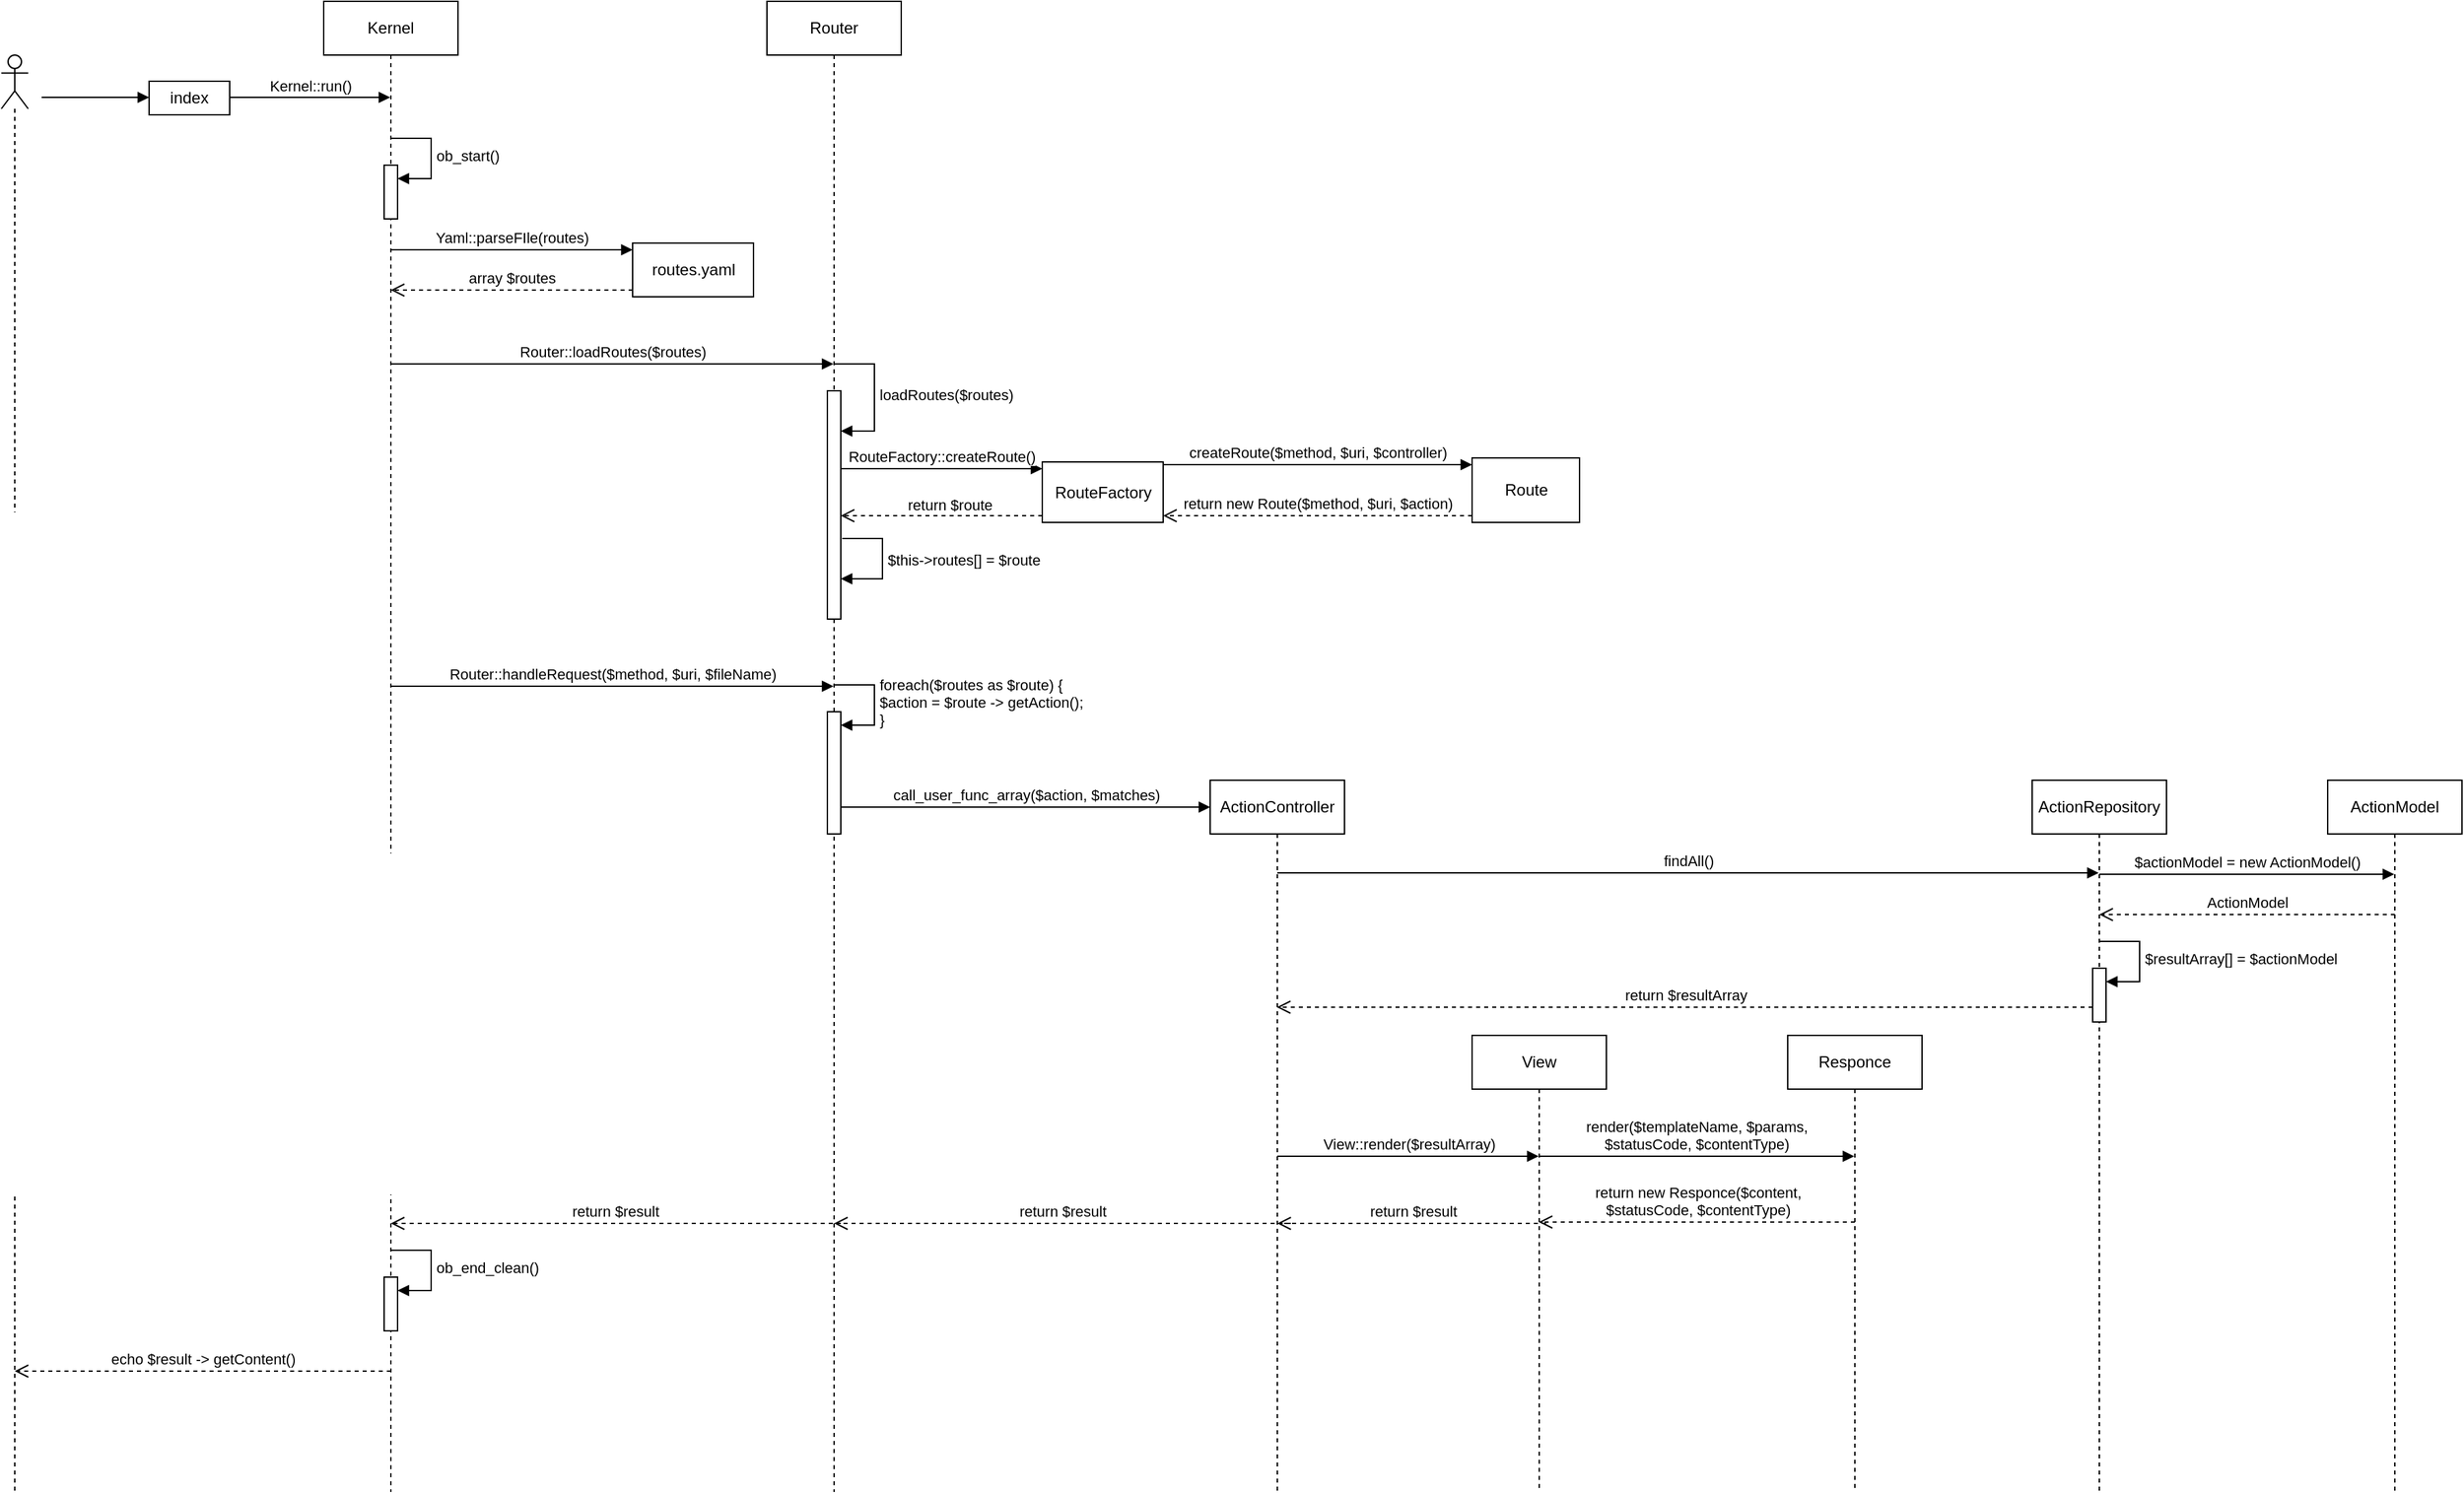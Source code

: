 <mxfile version="24.7.8">
  <diagram name="Page-1" id="3NVvcy9jvpO8AUEnAE6U">
    <mxGraphModel dx="2076" dy="1246" grid="1" gridSize="10" guides="1" tooltips="1" connect="1" arrows="1" fold="1" page="1" pageScale="1" pageWidth="2000" pageHeight="1200" math="0" shadow="0">
      <root>
        <mxCell id="0" />
        <mxCell id="1" parent="0" />
        <mxCell id="9T6iSrNaB1CNx8RP7SIN-10" value="index" style="html=1;whiteSpace=wrap;" vertex="1" parent="1">
          <mxGeometry x="130" y="69.5" width="60" height="25" as="geometry" />
        </mxCell>
        <mxCell id="9T6iSrNaB1CNx8RP7SIN-11" value="" style="html=1;verticalAlign=bottom;endArrow=block;curved=0;rounded=0;" edge="1" parent="1">
          <mxGeometry width="80" relative="1" as="geometry">
            <mxPoint x="50" y="81.5" as="sourcePoint" />
            <mxPoint x="130" y="81.5" as="targetPoint" />
          </mxGeometry>
        </mxCell>
        <mxCell id="9T6iSrNaB1CNx8RP7SIN-12" value="Kernel" style="shape=umlLifeline;perimeter=lifelinePerimeter;whiteSpace=wrap;html=1;container=1;dropTarget=0;collapsible=0;recursiveResize=0;outlineConnect=0;portConstraint=eastwest;newEdgeStyle={&quot;curved&quot;:0,&quot;rounded&quot;:0};" vertex="1" parent="1">
          <mxGeometry x="260" y="10" width="100" height="1110" as="geometry" />
        </mxCell>
        <mxCell id="9T6iSrNaB1CNx8RP7SIN-16" value="ob_start()" style="html=1;align=left;spacingLeft=2;endArrow=block;rounded=0;edgeStyle=orthogonalEdgeStyle;curved=0;rounded=0;" edge="1" target="9T6iSrNaB1CNx8RP7SIN-15" parent="9T6iSrNaB1CNx8RP7SIN-12">
          <mxGeometry relative="1" as="geometry">
            <mxPoint x="50" y="102" as="sourcePoint" />
            <Array as="points">
              <mxPoint x="80" y="102" />
              <mxPoint x="80" y="132" />
            </Array>
          </mxGeometry>
        </mxCell>
        <mxCell id="9T6iSrNaB1CNx8RP7SIN-15" value="" style="html=1;points=[[0,0,0,0,5],[0,1,0,0,-5],[1,0,0,0,5],[1,1,0,0,-5]];perimeter=orthogonalPerimeter;outlineConnect=0;targetShapes=umlLifeline;portConstraint=eastwest;newEdgeStyle={&quot;curved&quot;:0,&quot;rounded&quot;:0};" vertex="1" parent="9T6iSrNaB1CNx8RP7SIN-12">
          <mxGeometry x="45" y="122" width="10" height="40" as="geometry" />
        </mxCell>
        <mxCell id="9T6iSrNaB1CNx8RP7SIN-66" value="" style="html=1;points=[[0,0,0,0,5],[0,1,0,0,-5],[1,0,0,0,5],[1,1,0,0,-5]];perimeter=orthogonalPerimeter;outlineConnect=0;targetShapes=umlLifeline;portConstraint=eastwest;newEdgeStyle={&quot;curved&quot;:0,&quot;rounded&quot;:0};" vertex="1" parent="9T6iSrNaB1CNx8RP7SIN-12">
          <mxGeometry x="45" y="950" width="10" height="40" as="geometry" />
        </mxCell>
        <mxCell id="9T6iSrNaB1CNx8RP7SIN-67" value="ob_end_clean()" style="html=1;align=left;spacingLeft=2;endArrow=block;rounded=0;edgeStyle=orthogonalEdgeStyle;curved=0;rounded=0;" edge="1" target="9T6iSrNaB1CNx8RP7SIN-66" parent="9T6iSrNaB1CNx8RP7SIN-12">
          <mxGeometry relative="1" as="geometry">
            <mxPoint x="50" y="930" as="sourcePoint" />
            <Array as="points">
              <mxPoint x="80" y="960" />
            </Array>
          </mxGeometry>
        </mxCell>
        <mxCell id="9T6iSrNaB1CNx8RP7SIN-13" value="Kernel::run()" style="html=1;verticalAlign=bottom;endArrow=block;curved=0;rounded=0;" edge="1" parent="1" target="9T6iSrNaB1CNx8RP7SIN-12">
          <mxGeometry width="80" relative="1" as="geometry">
            <mxPoint x="190" y="81.5" as="sourcePoint" />
            <mxPoint x="270" y="81.5" as="targetPoint" />
          </mxGeometry>
        </mxCell>
        <mxCell id="9T6iSrNaB1CNx8RP7SIN-17" value="routes.yaml" style="html=1;points=[[0,0,0,0,5],[0,1,0,0,-5],[1,0,0,0,5],[1,1,0,0,-5]];perimeter=orthogonalPerimeter;outlineConnect=0;targetShapes=umlLifeline;portConstraint=eastwest;newEdgeStyle={&quot;curved&quot;:0,&quot;rounded&quot;:0};" vertex="1" parent="1">
          <mxGeometry x="490" y="190" width="90" height="40" as="geometry" />
        </mxCell>
        <mxCell id="9T6iSrNaB1CNx8RP7SIN-18" value="Yaml::parseFIle(routes)" style="html=1;verticalAlign=bottom;endArrow=block;curved=0;rounded=0;entryX=0;entryY=0;entryDx=0;entryDy=5;" edge="1" target="9T6iSrNaB1CNx8RP7SIN-17" parent="1">
          <mxGeometry relative="1" as="geometry">
            <mxPoint x="310" y="195" as="sourcePoint" />
          </mxGeometry>
        </mxCell>
        <mxCell id="9T6iSrNaB1CNx8RP7SIN-19" value="array $routes" style="html=1;verticalAlign=bottom;endArrow=open;dashed=1;endSize=8;curved=0;rounded=0;exitX=0;exitY=1;exitDx=0;exitDy=-5;" edge="1" source="9T6iSrNaB1CNx8RP7SIN-17" parent="1" target="9T6iSrNaB1CNx8RP7SIN-12">
          <mxGeometry relative="1" as="geometry">
            <mxPoint x="310" y="265" as="targetPoint" />
          </mxGeometry>
        </mxCell>
        <mxCell id="9T6iSrNaB1CNx8RP7SIN-20" value="Router" style="shape=umlLifeline;perimeter=lifelinePerimeter;whiteSpace=wrap;html=1;container=1;dropTarget=0;collapsible=0;recursiveResize=0;outlineConnect=0;portConstraint=eastwest;newEdgeStyle={&quot;curved&quot;:0,&quot;rounded&quot;:0};" vertex="1" parent="1">
          <mxGeometry x="590" y="10" width="100" height="1110" as="geometry" />
        </mxCell>
        <mxCell id="9T6iSrNaB1CNx8RP7SIN-38" value="$this-&amp;gt;routes[] = $route" style="html=1;align=left;spacingLeft=2;endArrow=block;rounded=0;edgeStyle=orthogonalEdgeStyle;curved=0;rounded=0;" edge="1" target="9T6iSrNaB1CNx8RP7SIN-35" parent="9T6iSrNaB1CNx8RP7SIN-20">
          <mxGeometry relative="1" as="geometry">
            <mxPoint x="56" y="400" as="sourcePoint" />
            <Array as="points">
              <mxPoint x="86" y="400" />
              <mxPoint x="86" y="430" />
            </Array>
            <mxPoint x="61" y="430" as="targetPoint" />
          </mxGeometry>
        </mxCell>
        <mxCell id="9T6iSrNaB1CNx8RP7SIN-21" value="Router::loadRoutes($routes)" style="html=1;verticalAlign=bottom;endArrow=block;curved=0;rounded=0;" edge="1" parent="1" target="9T6iSrNaB1CNx8RP7SIN-20">
          <mxGeometry width="80" relative="1" as="geometry">
            <mxPoint x="310" y="280" as="sourcePoint" />
            <mxPoint x="390" y="280" as="targetPoint" />
          </mxGeometry>
        </mxCell>
        <mxCell id="9T6iSrNaB1CNx8RP7SIN-28" value="RouteFactory" style="html=1;points=[[0,0,0,0,5],[0,1,0,0,-5],[1,0,0,0,5],[1,1,0,0,-5]];perimeter=orthogonalPerimeter;outlineConnect=0;targetShapes=umlLifeline;portConstraint=eastwest;newEdgeStyle={&quot;curved&quot;:0,&quot;rounded&quot;:0};" vertex="1" parent="1">
          <mxGeometry x="795" y="353" width="90" height="45" as="geometry" />
        </mxCell>
        <mxCell id="9T6iSrNaB1CNx8RP7SIN-29" value="RouteFactory::createRoute()" style="html=1;verticalAlign=bottom;endArrow=block;curved=0;rounded=0;entryX=0;entryY=0;entryDx=0;entryDy=5;" edge="1" target="9T6iSrNaB1CNx8RP7SIN-28" parent="1">
          <mxGeometry relative="1" as="geometry">
            <mxPoint x="645" y="358" as="sourcePoint" />
          </mxGeometry>
        </mxCell>
        <mxCell id="9T6iSrNaB1CNx8RP7SIN-30" value="" style="html=1;verticalAlign=bottom;endArrow=open;dashed=1;endSize=8;curved=0;rounded=0;exitX=0;exitY=1;exitDx=0;exitDy=-5;" edge="1" source="9T6iSrNaB1CNx8RP7SIN-28" parent="1">
          <mxGeometry relative="1" as="geometry">
            <mxPoint x="645" y="393" as="targetPoint" />
          </mxGeometry>
        </mxCell>
        <mxCell id="9T6iSrNaB1CNx8RP7SIN-34" value="return $route" style="edgeLabel;html=1;align=center;verticalAlign=middle;resizable=0;points=[];" vertex="1" connectable="0" parent="9T6iSrNaB1CNx8RP7SIN-30">
          <mxGeometry x="0.489" y="-3" relative="1" as="geometry">
            <mxPoint x="42" y="-5" as="offset" />
          </mxGeometry>
        </mxCell>
        <mxCell id="9T6iSrNaB1CNx8RP7SIN-31" value="Route" style="html=1;points=[[0,0,0,0,5],[0,1,0,0,-5],[1,0,0,0,5],[1,1,0,0,-5]];perimeter=orthogonalPerimeter;outlineConnect=0;targetShapes=umlLifeline;portConstraint=eastwest;newEdgeStyle={&quot;curved&quot;:0,&quot;rounded&quot;:0};" vertex="1" parent="1">
          <mxGeometry x="1115" y="350" width="80" height="48" as="geometry" />
        </mxCell>
        <mxCell id="9T6iSrNaB1CNx8RP7SIN-32" value="createRoute($method, $uri, $controller)" style="html=1;verticalAlign=bottom;endArrow=block;curved=0;rounded=0;" edge="1" target="9T6iSrNaB1CNx8RP7SIN-31" parent="1">
          <mxGeometry relative="1" as="geometry">
            <mxPoint x="885" y="355" as="sourcePoint" />
          </mxGeometry>
        </mxCell>
        <mxCell id="9T6iSrNaB1CNx8RP7SIN-33" value="return new Route($method, $uri, $action)" style="html=1;verticalAlign=bottom;endArrow=open;dashed=1;endSize=8;curved=0;rounded=0;exitX=0;exitY=1;exitDx=0;exitDy=-5;" edge="1" source="9T6iSrNaB1CNx8RP7SIN-31" parent="1" target="9T6iSrNaB1CNx8RP7SIN-28">
          <mxGeometry relative="1" as="geometry">
            <mxPoint x="885" y="425" as="targetPoint" />
          </mxGeometry>
        </mxCell>
        <mxCell id="9T6iSrNaB1CNx8RP7SIN-35" value="" style="html=1;points=[[0,0,0,0,5],[0,1,0,0,-5],[1,0,0,0,5],[1,1,0,0,-5]];perimeter=orthogonalPerimeter;outlineConnect=0;targetShapes=umlLifeline;portConstraint=eastwest;newEdgeStyle={&quot;curved&quot;:0,&quot;rounded&quot;:0};" vertex="1" parent="1">
          <mxGeometry x="635" y="300" width="10" height="170" as="geometry" />
        </mxCell>
        <mxCell id="9T6iSrNaB1CNx8RP7SIN-36" value="loadRoutes($routes)" style="html=1;align=left;spacingLeft=2;endArrow=block;rounded=0;edgeStyle=orthogonalEdgeStyle;curved=0;rounded=0;" edge="1" target="9T6iSrNaB1CNx8RP7SIN-35" parent="1">
          <mxGeometry relative="1" as="geometry">
            <mxPoint x="640" y="280" as="sourcePoint" />
            <Array as="points">
              <mxPoint x="670" y="280" />
              <mxPoint x="670" y="330" />
            </Array>
          </mxGeometry>
        </mxCell>
        <mxCell id="9T6iSrNaB1CNx8RP7SIN-39" value="Router::handleRequest($method, $uri, $fileName)" style="html=1;verticalAlign=bottom;endArrow=block;curved=0;rounded=0;" edge="1" parent="1" target="9T6iSrNaB1CNx8RP7SIN-20">
          <mxGeometry width="80" relative="1" as="geometry">
            <mxPoint x="310" y="520" as="sourcePoint" />
            <mxPoint x="390" y="520" as="targetPoint" />
          </mxGeometry>
        </mxCell>
        <mxCell id="9T6iSrNaB1CNx8RP7SIN-40" value="" style="html=1;points=[[0,0,0,0,5],[0,1,0,0,-5],[1,0,0,0,5],[1,1,0,0,-5]];perimeter=orthogonalPerimeter;outlineConnect=0;targetShapes=umlLifeline;portConstraint=eastwest;newEdgeStyle={&quot;curved&quot;:0,&quot;rounded&quot;:0};" vertex="1" parent="1">
          <mxGeometry x="635" y="539" width="10" height="91" as="geometry" />
        </mxCell>
        <mxCell id="9T6iSrNaB1CNx8RP7SIN-41" value="foreach($routes as $route) {&lt;div&gt;$action = $route -&amp;gt; getAction();&lt;/div&gt;&lt;div&gt;}&lt;/div&gt;" style="html=1;align=left;spacingLeft=2;endArrow=block;rounded=0;edgeStyle=orthogonalEdgeStyle;curved=0;rounded=0;" edge="1" target="9T6iSrNaB1CNx8RP7SIN-40" parent="1">
          <mxGeometry relative="1" as="geometry">
            <mxPoint x="640" y="519" as="sourcePoint" />
            <Array as="points">
              <mxPoint x="670" y="549" />
            </Array>
          </mxGeometry>
        </mxCell>
        <mxCell id="9T6iSrNaB1CNx8RP7SIN-42" value="ActionController" style="shape=umlLifeline;perimeter=lifelinePerimeter;whiteSpace=wrap;html=1;container=1;dropTarget=0;collapsible=0;recursiveResize=0;outlineConnect=0;portConstraint=eastwest;newEdgeStyle={&quot;curved&quot;:0,&quot;rounded&quot;:0};" vertex="1" parent="1">
          <mxGeometry x="920" y="590" width="100" height="530" as="geometry" />
        </mxCell>
        <mxCell id="9T6iSrNaB1CNx8RP7SIN-43" value="call_user_func_array($action, $matches)" style="html=1;verticalAlign=bottom;endArrow=block;curved=0;rounded=0;" edge="1" parent="1">
          <mxGeometry width="80" relative="1" as="geometry">
            <mxPoint x="645" y="610" as="sourcePoint" />
            <mxPoint x="920" y="610" as="targetPoint" />
          </mxGeometry>
        </mxCell>
        <mxCell id="9T6iSrNaB1CNx8RP7SIN-44" value="ActionRepository" style="shape=umlLifeline;perimeter=lifelinePerimeter;whiteSpace=wrap;html=1;container=1;dropTarget=0;collapsible=0;recursiveResize=0;outlineConnect=0;portConstraint=eastwest;newEdgeStyle={&quot;curved&quot;:0,&quot;rounded&quot;:0};" vertex="1" parent="1">
          <mxGeometry x="1532" y="590" width="100" height="530" as="geometry" />
        </mxCell>
        <mxCell id="9T6iSrNaB1CNx8RP7SIN-55" value="" style="html=1;points=[[0,0,0,0,5],[0,1,0,0,-5],[1,0,0,0,5],[1,1,0,0,-5]];perimeter=orthogonalPerimeter;outlineConnect=0;targetShapes=umlLifeline;portConstraint=eastwest;newEdgeStyle={&quot;curved&quot;:0,&quot;rounded&quot;:0};" vertex="1" parent="9T6iSrNaB1CNx8RP7SIN-44">
          <mxGeometry x="45" y="140" width="10" height="40" as="geometry" />
        </mxCell>
        <mxCell id="9T6iSrNaB1CNx8RP7SIN-56" value="$resultArray[] = $actionModel" style="html=1;align=left;spacingLeft=2;endArrow=block;rounded=0;edgeStyle=orthogonalEdgeStyle;curved=0;rounded=0;" edge="1" target="9T6iSrNaB1CNx8RP7SIN-55" parent="9T6iSrNaB1CNx8RP7SIN-44">
          <mxGeometry relative="1" as="geometry">
            <mxPoint x="50" y="120" as="sourcePoint" />
            <Array as="points">
              <mxPoint x="80" y="150" />
            </Array>
          </mxGeometry>
        </mxCell>
        <mxCell id="9T6iSrNaB1CNx8RP7SIN-45" value="findAll()" style="html=1;verticalAlign=bottom;endArrow=block;curved=0;rounded=0;" edge="1" parent="1" target="9T6iSrNaB1CNx8RP7SIN-44">
          <mxGeometry width="80" relative="1" as="geometry">
            <mxPoint x="970" y="659" as="sourcePoint" />
            <mxPoint x="1269.5" y="659" as="targetPoint" />
          </mxGeometry>
        </mxCell>
        <mxCell id="9T6iSrNaB1CNx8RP7SIN-47" value="ActionModel" style="shape=umlLifeline;perimeter=lifelinePerimeter;whiteSpace=wrap;html=1;container=1;dropTarget=0;collapsible=0;recursiveResize=0;outlineConnect=0;portConstraint=eastwest;newEdgeStyle={&quot;curved&quot;:0,&quot;rounded&quot;:0};" vertex="1" parent="1">
          <mxGeometry x="1752" y="590" width="100" height="530" as="geometry" />
        </mxCell>
        <mxCell id="9T6iSrNaB1CNx8RP7SIN-50" value="return $resultArray" style="html=1;verticalAlign=bottom;endArrow=open;dashed=1;endSize=8;curved=0;rounded=0;" edge="1" parent="1" source="9T6iSrNaB1CNx8RP7SIN-55">
          <mxGeometry relative="1" as="geometry">
            <mxPoint x="1570" y="759" as="sourcePoint" />
            <mxPoint x="969.667" y="759" as="targetPoint" />
          </mxGeometry>
        </mxCell>
        <mxCell id="9T6iSrNaB1CNx8RP7SIN-48" value="$actionModel = new ActionModel()" style="html=1;verticalAlign=bottom;endArrow=block;curved=0;rounded=0;" edge="1" parent="1" target="9T6iSrNaB1CNx8RP7SIN-47">
          <mxGeometry width="80" relative="1" as="geometry">
            <mxPoint x="1582" y="660" as="sourcePoint" />
            <mxPoint x="1662" y="660" as="targetPoint" />
          </mxGeometry>
        </mxCell>
        <mxCell id="9T6iSrNaB1CNx8RP7SIN-49" value="ActionModel" style="html=1;verticalAlign=bottom;endArrow=open;dashed=1;endSize=8;curved=0;rounded=0;" edge="1" parent="1" target="9T6iSrNaB1CNx8RP7SIN-44">
          <mxGeometry relative="1" as="geometry">
            <mxPoint x="1802" y="690" as="sourcePoint" />
            <mxPoint x="1722" y="690" as="targetPoint" />
          </mxGeometry>
        </mxCell>
        <mxCell id="9T6iSrNaB1CNx8RP7SIN-51" value="View" style="shape=umlLifeline;perimeter=lifelinePerimeter;whiteSpace=wrap;html=1;container=1;dropTarget=0;collapsible=0;recursiveResize=0;outlineConnect=0;portConstraint=eastwest;newEdgeStyle={&quot;curved&quot;:0,&quot;rounded&quot;:0};" vertex="1" parent="1">
          <mxGeometry x="1115" y="780" width="100" height="340" as="geometry" />
        </mxCell>
        <mxCell id="9T6iSrNaB1CNx8RP7SIN-57" value="View::render($resultArray)" style="html=1;verticalAlign=bottom;endArrow=block;curved=0;rounded=0;" edge="1" parent="1" target="9T6iSrNaB1CNx8RP7SIN-51">
          <mxGeometry width="80" relative="1" as="geometry">
            <mxPoint x="970" y="870" as="sourcePoint" />
            <mxPoint x="1050" y="870" as="targetPoint" />
          </mxGeometry>
        </mxCell>
        <mxCell id="9T6iSrNaB1CNx8RP7SIN-58" value="Responce" style="shape=umlLifeline;perimeter=lifelinePerimeter;whiteSpace=wrap;html=1;container=1;dropTarget=0;collapsible=0;recursiveResize=0;outlineConnect=0;portConstraint=eastwest;newEdgeStyle={&quot;curved&quot;:0,&quot;rounded&quot;:0};" vertex="1" parent="1">
          <mxGeometry x="1350" y="780" width="100" height="340" as="geometry" />
        </mxCell>
        <mxCell id="9T6iSrNaB1CNx8RP7SIN-59" value="render($templateName, $params,&lt;div&gt;$statusCode, $contentType)&lt;/div&gt;" style="html=1;verticalAlign=bottom;endArrow=block;curved=0;rounded=0;" edge="1" parent="1">
          <mxGeometry width="80" relative="1" as="geometry">
            <mxPoint x="1164.667" y="870" as="sourcePoint" />
            <mxPoint x="1399.5" y="870" as="targetPoint" />
          </mxGeometry>
        </mxCell>
        <mxCell id="9T6iSrNaB1CNx8RP7SIN-60" value="return new Responce($content,&lt;div&gt;$statusCode, $contentType)&lt;/div&gt;" style="html=1;verticalAlign=bottom;endArrow=open;dashed=1;endSize=8;curved=0;rounded=0;" edge="1" parent="1">
          <mxGeometry relative="1" as="geometry">
            <mxPoint x="1400" y="919" as="sourcePoint" />
            <mxPoint x="1164.667" y="919" as="targetPoint" />
          </mxGeometry>
        </mxCell>
        <mxCell id="9T6iSrNaB1CNx8RP7SIN-61" value="return $result" style="html=1;verticalAlign=bottom;endArrow=open;dashed=1;endSize=8;curved=0;rounded=0;" edge="1" parent="1" target="9T6iSrNaB1CNx8RP7SIN-42">
          <mxGeometry x="-0.003" relative="1" as="geometry">
            <mxPoint x="1170" y="920" as="sourcePoint" />
            <mxPoint x="1090" y="920" as="targetPoint" />
            <mxPoint as="offset" />
          </mxGeometry>
        </mxCell>
        <mxCell id="9T6iSrNaB1CNx8RP7SIN-62" value="return $result" style="html=1;verticalAlign=bottom;endArrow=open;dashed=1;endSize=8;curved=0;rounded=0;" edge="1" parent="1" target="9T6iSrNaB1CNx8RP7SIN-20">
          <mxGeometry relative="1" as="geometry">
            <mxPoint x="980" y="920" as="sourcePoint" />
            <mxPoint x="900" y="920" as="targetPoint" />
          </mxGeometry>
        </mxCell>
        <mxCell id="9T6iSrNaB1CNx8RP7SIN-63" value="return $result" style="html=1;verticalAlign=bottom;endArrow=open;dashed=1;endSize=8;curved=0;rounded=0;" edge="1" parent="1" target="9T6iSrNaB1CNx8RP7SIN-12">
          <mxGeometry x="0.002" relative="1" as="geometry">
            <mxPoint x="645" y="920" as="sourcePoint" />
            <mxPoint x="565" y="920" as="targetPoint" />
            <mxPoint as="offset" />
          </mxGeometry>
        </mxCell>
        <mxCell id="9T6iSrNaB1CNx8RP7SIN-68" value="" style="shape=umlLifeline;perimeter=lifelinePerimeter;whiteSpace=wrap;html=1;container=1;dropTarget=0;collapsible=0;recursiveResize=0;outlineConnect=0;portConstraint=eastwest;newEdgeStyle={&quot;curved&quot;:0,&quot;rounded&quot;:0};participant=umlActor;" vertex="1" parent="1">
          <mxGeometry x="20" y="50" width="20" height="1070" as="geometry" />
        </mxCell>
        <mxCell id="9T6iSrNaB1CNx8RP7SIN-69" value="echo $result -&amp;gt; getContent()" style="html=1;verticalAlign=bottom;endArrow=open;dashed=1;endSize=8;curved=0;rounded=0;" edge="1" parent="1" target="9T6iSrNaB1CNx8RP7SIN-68">
          <mxGeometry relative="1" as="geometry">
            <mxPoint x="310" y="1030" as="sourcePoint" />
            <mxPoint x="230" y="1030" as="targetPoint" />
          </mxGeometry>
        </mxCell>
      </root>
    </mxGraphModel>
  </diagram>
</mxfile>
